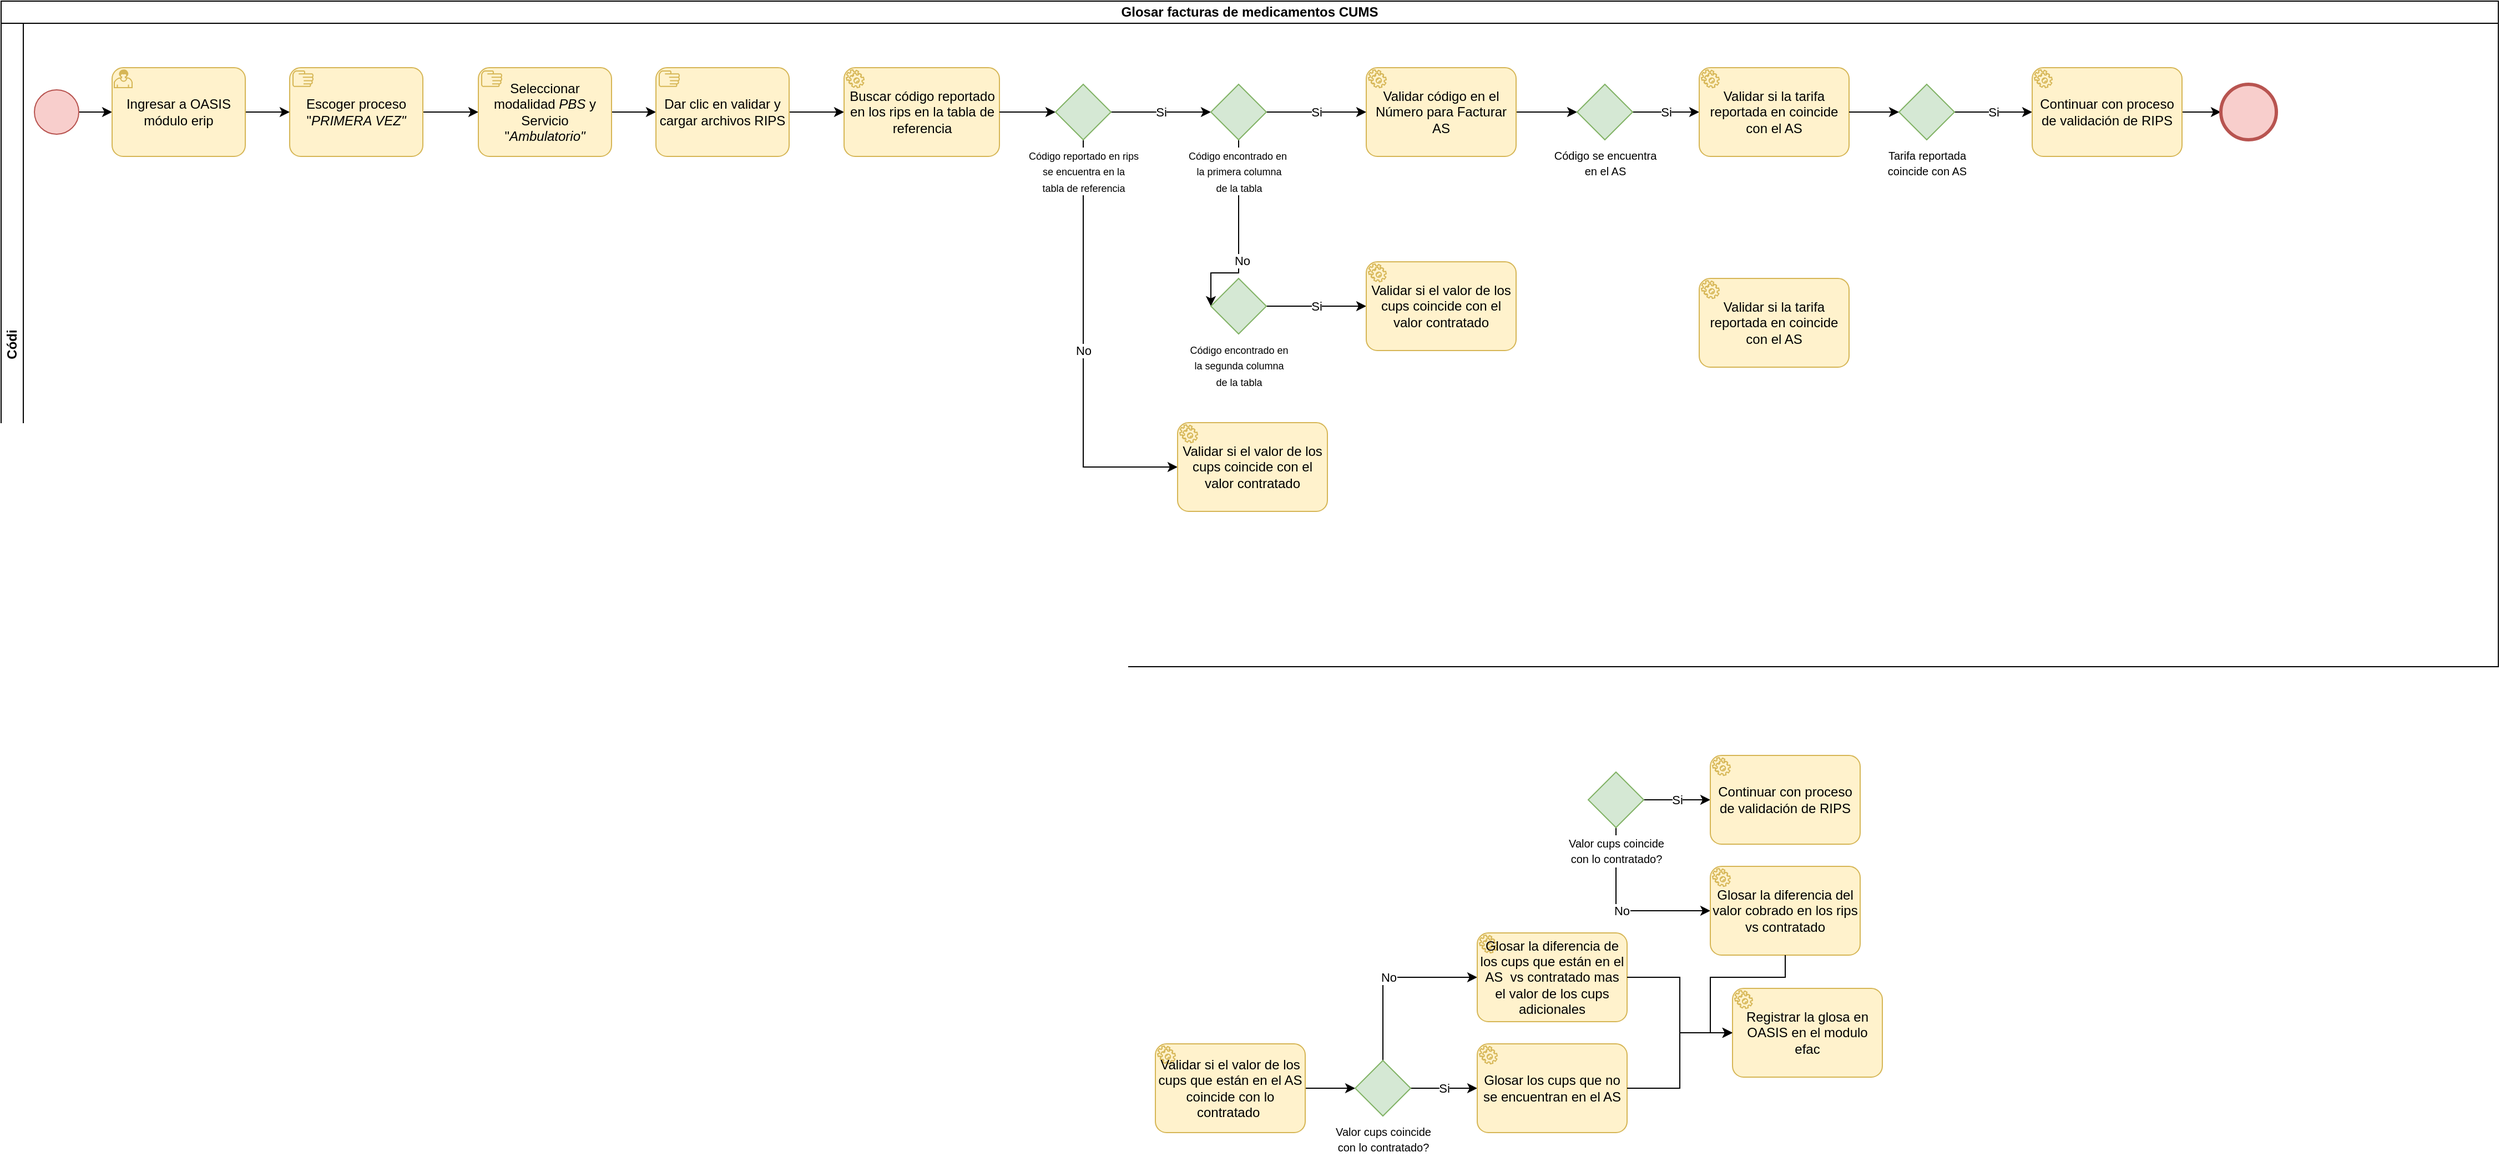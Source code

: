 <mxfile version="21.6.6" type="github">
  <diagram name="Página-1" id="6i_p-R7HKGtbfCE5hA1_">
    <mxGraphModel dx="1434" dy="758" grid="1" gridSize="10" guides="1" tooltips="1" connect="1" arrows="1" fold="1" page="1" pageScale="1" pageWidth="2300" pageHeight="640" math="0" shadow="0">
      <root>
        <mxCell id="0" />
        <mxCell id="1" parent="0" />
        <mxCell id="mdYcMvUlgZSCt1_3ZbtV-1" value="Glosar facturas de medicamentos CUMS" style="swimlane;html=1;childLayout=stackLayout;resizeParent=1;resizeParentMax=0;horizontal=1;startSize=20;horizontalStack=0;whiteSpace=wrap;" vertex="1" parent="1">
          <mxGeometry x="30" y="20" width="2250" height="600" as="geometry" />
        </mxCell>
        <mxCell id="mdYcMvUlgZSCt1_3ZbtV-2" value="Códi" style="swimlane;html=1;startSize=20;horizontal=0;" vertex="1" parent="mdYcMvUlgZSCt1_3ZbtV-1">
          <mxGeometry y="20" width="2250" height="580" as="geometry" />
        </mxCell>
        <mxCell id="mdYcMvUlgZSCt1_3ZbtV-3" style="edgeStyle=orthogonalEdgeStyle;rounded=0;orthogonalLoop=1;jettySize=auto;html=1;entryX=0;entryY=0.5;entryDx=0;entryDy=0;entryPerimeter=0;" edge="1" parent="mdYcMvUlgZSCt1_3ZbtV-2" source="mdYcMvUlgZSCt1_3ZbtV-4" target="mdYcMvUlgZSCt1_3ZbtV-9">
          <mxGeometry relative="1" as="geometry">
            <mxPoint x="100" y="80" as="targetPoint" />
          </mxGeometry>
        </mxCell>
        <mxCell id="mdYcMvUlgZSCt1_3ZbtV-4" value="" style="points=[[0.145,0.145,0],[0.5,0,0],[0.855,0.145,0],[1,0.5,0],[0.855,0.855,0],[0.5,1,0],[0.145,0.855,0],[0,0.5,0]];shape=mxgraph.bpmn.event;html=1;verticalLabelPosition=bottom;labelBackgroundColor=#ffffff;verticalAlign=top;align=center;perimeter=ellipsePerimeter;outlineConnect=0;aspect=fixed;outline=standard;symbol=general;fillColor=#f8cecc;strokeColor=#b85450;" vertex="1" parent="mdYcMvUlgZSCt1_3ZbtV-2">
          <mxGeometry x="30" y="60" width="40" height="40" as="geometry" />
        </mxCell>
        <mxCell id="mdYcMvUlgZSCt1_3ZbtV-5" value="" style="edgeStyle=orthogonalEdgeStyle;rounded=0;orthogonalLoop=1;jettySize=auto;html=1;exitX=1;exitY=0.5;exitDx=0;exitDy=0;exitPerimeter=0;entryX=0;entryY=0.5;entryDx=0;entryDy=0;entryPerimeter=0;" edge="1" parent="mdYcMvUlgZSCt1_3ZbtV-2" source="mdYcMvUlgZSCt1_3ZbtV-10" target="mdYcMvUlgZSCt1_3ZbtV-12">
          <mxGeometry relative="1" as="geometry">
            <mxPoint x="550" y="80" as="sourcePoint" />
          </mxGeometry>
        </mxCell>
        <mxCell id="mdYcMvUlgZSCt1_3ZbtV-6" style="edgeStyle=orthogonalEdgeStyle;rounded=0;orthogonalLoop=1;jettySize=auto;html=1;entryX=0;entryY=0.5;entryDx=0;entryDy=0;entryPerimeter=0;" edge="1" parent="mdYcMvUlgZSCt1_3ZbtV-2" source="mdYcMvUlgZSCt1_3ZbtV-7" target="mdYcMvUlgZSCt1_3ZbtV-10">
          <mxGeometry relative="1" as="geometry" />
        </mxCell>
        <mxCell id="mdYcMvUlgZSCt1_3ZbtV-7" value="Escoger proceso &quot;&lt;i&gt;PRIMERA VEZ&quot;&lt;/i&gt;" style="points=[[0.25,0,0],[0.5,0,0],[0.75,0,0],[1,0.25,0],[1,0.5,0],[1,0.75,0],[0.75,1,0],[0.5,1,0],[0.25,1,0],[0,0.75,0],[0,0.5,0],[0,0.25,0]];shape=mxgraph.bpmn.task;whiteSpace=wrap;rectStyle=rounded;size=10;html=1;container=1;expand=0;collapsible=0;taskMarker=manual;fillColor=#fff2cc;strokeColor=#d6b656;" vertex="1" parent="mdYcMvUlgZSCt1_3ZbtV-2">
          <mxGeometry x="260" y="40" width="120" height="80" as="geometry" />
        </mxCell>
        <mxCell id="mdYcMvUlgZSCt1_3ZbtV-8" style="edgeStyle=orthogonalEdgeStyle;rounded=0;orthogonalLoop=1;jettySize=auto;html=1;" edge="1" parent="mdYcMvUlgZSCt1_3ZbtV-2" source="mdYcMvUlgZSCt1_3ZbtV-9" target="mdYcMvUlgZSCt1_3ZbtV-7">
          <mxGeometry relative="1" as="geometry">
            <mxPoint x="260" y="80" as="targetPoint" />
          </mxGeometry>
        </mxCell>
        <mxCell id="mdYcMvUlgZSCt1_3ZbtV-9" value="Ingresar a OASIS módulo erip" style="points=[[0.25,0,0],[0.5,0,0],[0.75,0,0],[1,0.25,0],[1,0.5,0],[1,0.75,0],[0.75,1,0],[0.5,1,0],[0.25,1,0],[0,0.75,0],[0,0.5,0],[0,0.25,0]];shape=mxgraph.bpmn.task;whiteSpace=wrap;rectStyle=rounded;size=10;html=1;container=1;expand=0;collapsible=0;taskMarker=user;fillColor=#fff2cc;strokeColor=#d6b656;" vertex="1" parent="mdYcMvUlgZSCt1_3ZbtV-2">
          <mxGeometry x="100" y="40" width="120" height="80" as="geometry" />
        </mxCell>
        <mxCell id="mdYcMvUlgZSCt1_3ZbtV-10" value="Seleccionar modalidad &lt;i&gt;PBS &lt;/i&gt;y Servicio &quot;&lt;i&gt;Ambulatorio&quot;&lt;/i&gt;" style="points=[[0.25,0,0],[0.5,0,0],[0.75,0,0],[1,0.25,0],[1,0.5,0],[1,0.75,0],[0.75,1,0],[0.5,1,0],[0.25,1,0],[0,0.75,0],[0,0.5,0],[0,0.25,0]];shape=mxgraph.bpmn.task;whiteSpace=wrap;rectStyle=rounded;size=10;html=1;container=1;expand=0;collapsible=0;taskMarker=manual;fillColor=#fff2cc;strokeColor=#d6b656;" vertex="1" parent="mdYcMvUlgZSCt1_3ZbtV-2">
          <mxGeometry x="430" y="40" width="120" height="80" as="geometry" />
        </mxCell>
        <mxCell id="mdYcMvUlgZSCt1_3ZbtV-11" style="edgeStyle=orthogonalEdgeStyle;rounded=0;orthogonalLoop=1;jettySize=auto;html=1;entryX=0;entryY=0.5;entryDx=0;entryDy=0;entryPerimeter=0;" edge="1" parent="mdYcMvUlgZSCt1_3ZbtV-2" source="mdYcMvUlgZSCt1_3ZbtV-12" target="mdYcMvUlgZSCt1_3ZbtV-14">
          <mxGeometry relative="1" as="geometry" />
        </mxCell>
        <mxCell id="mdYcMvUlgZSCt1_3ZbtV-12" value="Dar clic en validar y cargar archivos RIPS" style="points=[[0.25,0,0],[0.5,0,0],[0.75,0,0],[1,0.25,0],[1,0.5,0],[1,0.75,0],[0.75,1,0],[0.5,1,0],[0.25,1,0],[0,0.75,0],[0,0.5,0],[0,0.25,0]];shape=mxgraph.bpmn.task;whiteSpace=wrap;rectStyle=rounded;size=10;html=1;container=1;expand=0;collapsible=0;taskMarker=manual;fillColor=#fff2cc;strokeColor=#d6b656;" vertex="1" parent="mdYcMvUlgZSCt1_3ZbtV-2">
          <mxGeometry x="590" y="40" width="120" height="80" as="geometry" />
        </mxCell>
        <mxCell id="mdYcMvUlgZSCt1_3ZbtV-13" value="Si" style="edgeStyle=orthogonalEdgeStyle;rounded=0;orthogonalLoop=1;jettySize=auto;html=1;entryX=0;entryY=0.5;entryDx=0;entryDy=0;entryPerimeter=0;exitX=1;exitY=0.5;exitDx=0;exitDy=0;exitPerimeter=0;" edge="1" parent="mdYcMvUlgZSCt1_3ZbtV-2" source="mdYcMvUlgZSCt1_3ZbtV-44" target="mdYcMvUlgZSCt1_3ZbtV-40">
          <mxGeometry relative="1" as="geometry">
            <mxPoint x="990" y="-80" as="sourcePoint" />
            <mxPoint x="940" y="80" as="targetPoint" />
          </mxGeometry>
        </mxCell>
        <mxCell id="mdYcMvUlgZSCt1_3ZbtV-14" value="Buscar código reportado en los rips en la tabla de referencia" style="points=[[0.25,0,0],[0.5,0,0],[0.75,0,0],[1,0.25,0],[1,0.5,0],[1,0.75,0],[0.75,1,0],[0.5,1,0],[0.25,1,0],[0,0.75,0],[0,0.5,0],[0,0.25,0]];shape=mxgraph.bpmn.task;whiteSpace=wrap;rectStyle=rounded;size=10;html=1;container=1;expand=0;collapsible=0;taskMarker=service;fillColor=#fff2cc;strokeColor=#d6b656;" vertex="1" parent="mdYcMvUlgZSCt1_3ZbtV-2">
          <mxGeometry x="759.5" y="40" width="140" height="80" as="geometry" />
        </mxCell>
        <mxCell id="mdYcMvUlgZSCt1_3ZbtV-53" style="edgeStyle=orthogonalEdgeStyle;rounded=0;orthogonalLoop=1;jettySize=auto;html=1;" edge="1" parent="mdYcMvUlgZSCt1_3ZbtV-2" source="mdYcMvUlgZSCt1_3ZbtV-16" target="mdYcMvUlgZSCt1_3ZbtV-52">
          <mxGeometry relative="1" as="geometry" />
        </mxCell>
        <mxCell id="mdYcMvUlgZSCt1_3ZbtV-16" value="Validar código en el Número para Facturar AS" style="points=[[0.25,0,0],[0.5,0,0],[0.75,0,0],[1,0.25,0],[1,0.5,0],[1,0.75,0],[0.75,1,0],[0.5,1,0],[0.25,1,0],[0,0.75,0],[0,0.5,0],[0,0.25,0]];shape=mxgraph.bpmn.task;whiteSpace=wrap;rectStyle=rounded;size=10;html=1;container=1;expand=0;collapsible=0;taskMarker=service;fillColor=#fff2cc;strokeColor=#d6b656;" vertex="1" parent="mdYcMvUlgZSCt1_3ZbtV-2">
          <mxGeometry x="1230" y="40" width="135" height="80" as="geometry" />
        </mxCell>
        <mxCell id="mdYcMvUlgZSCt1_3ZbtV-31" value="Si" style="edgeStyle=orthogonalEdgeStyle;rounded=0;orthogonalLoop=1;jettySize=auto;html=1;" edge="1" parent="mdYcMvUlgZSCt1_3ZbtV-2" source="mdYcMvUlgZSCt1_3ZbtV-33" target="mdYcMvUlgZSCt1_3ZbtV-34">
          <mxGeometry relative="1" as="geometry">
            <mxPoint x="1540" y="700" as="targetPoint" />
          </mxGeometry>
        </mxCell>
        <mxCell id="mdYcMvUlgZSCt1_3ZbtV-32" value="No" style="edgeStyle=orthogonalEdgeStyle;rounded=0;orthogonalLoop=1;jettySize=auto;html=1;entryX=0;entryY=0.5;entryDx=0;entryDy=0;entryPerimeter=0;" edge="1" parent="mdYcMvUlgZSCt1_3ZbtV-2" source="mdYcMvUlgZSCt1_3ZbtV-33" target="mdYcMvUlgZSCt1_3ZbtV-36">
          <mxGeometry relative="1" as="geometry">
            <mxPoint x="1455" y="810" as="targetPoint" />
            <Array as="points">
              <mxPoint x="1455" y="800" />
            </Array>
          </mxGeometry>
        </mxCell>
        <mxCell id="mdYcMvUlgZSCt1_3ZbtV-33" value="&lt;font style=&quot;font-size: 10px;&quot;&gt;Valor cups coincide&lt;br&gt;con lo contratado?&lt;/font&gt;" style="points=[[0.25,0.25,0],[0.5,0,0],[0.75,0.25,0],[1,0.5,0],[0.75,0.75,0],[0.5,1,0],[0.25,0.75,0],[0,0.5,0]];shape=mxgraph.bpmn.gateway2;html=1;verticalLabelPosition=bottom;labelBackgroundColor=#ffffff;verticalAlign=top;align=center;perimeter=rhombusPerimeter;outlineConnect=0;outline=none;symbol=none;fillColor=#d5e8d4;strokeColor=#82b366;" vertex="1" parent="mdYcMvUlgZSCt1_3ZbtV-2">
          <mxGeometry x="1430" y="675" width="50" height="50" as="geometry" />
        </mxCell>
        <mxCell id="mdYcMvUlgZSCt1_3ZbtV-34" value="Continuar con proceso de validación de RIPS" style="points=[[0.25,0,0],[0.5,0,0],[0.75,0,0],[1,0.25,0],[1,0.5,0],[1,0.75,0],[0.75,1,0],[0.5,1,0],[0.25,1,0],[0,0.75,0],[0,0.5,0],[0,0.25,0]];shape=mxgraph.bpmn.task;whiteSpace=wrap;rectStyle=rounded;size=10;html=1;container=1;expand=0;collapsible=0;taskMarker=service;fillColor=#fff2cc;strokeColor=#d6b656;" vertex="1" parent="mdYcMvUlgZSCt1_3ZbtV-2">
          <mxGeometry x="1540" y="660" width="135" height="80" as="geometry" />
        </mxCell>
        <mxCell id="mdYcMvUlgZSCt1_3ZbtV-36" value="Glosar la diferencia del valor cobrado en los rips vs contratado" style="points=[[0.25,0,0],[0.5,0,0],[0.75,0,0],[1,0.25,0],[1,0.5,0],[1,0.75,0],[0.75,1,0],[0.5,1,0],[0.25,1,0],[0,0.75,0],[0,0.5,0],[0,0.25,0]];shape=mxgraph.bpmn.task;whiteSpace=wrap;rectStyle=rounded;size=10;html=1;container=1;expand=0;collapsible=0;taskMarker=service;fillColor=#fff2cc;strokeColor=#d6b656;" vertex="1" parent="mdYcMvUlgZSCt1_3ZbtV-2">
          <mxGeometry x="1540" y="760" width="135" height="80" as="geometry" />
        </mxCell>
        <mxCell id="mdYcMvUlgZSCt1_3ZbtV-41" value="Si" style="edgeStyle=orthogonalEdgeStyle;rounded=0;orthogonalLoop=1;jettySize=auto;html=1;entryX=0;entryY=0.5;entryDx=0;entryDy=0;entryPerimeter=0;" edge="1" parent="mdYcMvUlgZSCt1_3ZbtV-2" source="mdYcMvUlgZSCt1_3ZbtV-40" target="mdYcMvUlgZSCt1_3ZbtV-16">
          <mxGeometry relative="1" as="geometry" />
        </mxCell>
        <mxCell id="mdYcMvUlgZSCt1_3ZbtV-45" style="edgeStyle=orthogonalEdgeStyle;rounded=0;orthogonalLoop=1;jettySize=auto;html=1;entryX=0;entryY=0.5;entryDx=0;entryDy=0;entryPerimeter=0;" edge="1" parent="mdYcMvUlgZSCt1_3ZbtV-2" source="mdYcMvUlgZSCt1_3ZbtV-40" target="mdYcMvUlgZSCt1_3ZbtV-47">
          <mxGeometry relative="1" as="geometry">
            <mxPoint x="1135" y="240" as="targetPoint" />
            <Array as="points">
              <mxPoint x="1115" y="225" />
            </Array>
          </mxGeometry>
        </mxCell>
        <mxCell id="mdYcMvUlgZSCt1_3ZbtV-46" value="No" style="edgeLabel;html=1;align=center;verticalAlign=middle;resizable=0;points=[];" vertex="1" connectable="0" parent="mdYcMvUlgZSCt1_3ZbtV-45">
          <mxGeometry x="0.247" y="3" relative="1" as="geometry">
            <mxPoint as="offset" />
          </mxGeometry>
        </mxCell>
        <mxCell id="mdYcMvUlgZSCt1_3ZbtV-40" value="&lt;font style=&quot;font-size: 9px;&quot;&gt;Código encontrado en&amp;nbsp;&lt;br&gt;la primera columna&lt;br&gt;de la tabla&lt;/font&gt;" style="points=[[0.25,0.25,0],[0.5,0,0],[0.75,0.25,0],[1,0.5,0],[0.75,0.75,0],[0.5,1,0],[0.25,0.75,0],[0,0.5,0]];shape=mxgraph.bpmn.gateway2;html=1;verticalLabelPosition=bottom;labelBackgroundColor=#ffffff;verticalAlign=top;align=center;perimeter=rhombusPerimeter;outlineConnect=0;outline=none;symbol=none;fillColor=#d5e8d4;strokeColor=#82b366;" vertex="1" parent="mdYcMvUlgZSCt1_3ZbtV-2">
          <mxGeometry x="1090" y="55" width="50" height="50" as="geometry" />
        </mxCell>
        <mxCell id="mdYcMvUlgZSCt1_3ZbtV-43" value="" style="edgeStyle=orthogonalEdgeStyle;rounded=0;orthogonalLoop=1;jettySize=auto;html=1;entryX=0;entryY=0.5;entryDx=0;entryDy=0;entryPerimeter=0;" edge="1" parent="mdYcMvUlgZSCt1_3ZbtV-2" source="mdYcMvUlgZSCt1_3ZbtV-14" target="mdYcMvUlgZSCt1_3ZbtV-44">
          <mxGeometry relative="1" as="geometry">
            <mxPoint x="930" y="120" as="sourcePoint" />
            <mxPoint x="950" y="80" as="targetPoint" />
          </mxGeometry>
        </mxCell>
        <mxCell id="mdYcMvUlgZSCt1_3ZbtV-48" value="No" style="edgeStyle=orthogonalEdgeStyle;rounded=0;orthogonalLoop=1;jettySize=auto;html=1;entryX=0;entryY=0.5;entryDx=0;entryDy=0;entryPerimeter=0;" edge="1" parent="mdYcMvUlgZSCt1_3ZbtV-2" source="mdYcMvUlgZSCt1_3ZbtV-44" target="mdYcMvUlgZSCt1_3ZbtV-49">
          <mxGeometry relative="1" as="geometry">
            <mxPoint x="975" y="290" as="targetPoint" />
            <Array as="points">
              <mxPoint x="975" y="400" />
            </Array>
          </mxGeometry>
        </mxCell>
        <mxCell id="mdYcMvUlgZSCt1_3ZbtV-44" value="&lt;font style=&quot;font-size: 9px;&quot;&gt;Código reportado en rips&lt;br&gt;&lt;font style=&quot;&quot;&gt;se encuentra en la&lt;br&gt;tabla de referencia&lt;/font&gt;&lt;/font&gt;" style="points=[[0.25,0.25,0],[0.5,0,0],[0.75,0.25,0],[1,0.5,0],[0.75,0.75,0],[0.5,1,0],[0.25,0.75,0],[0,0.5,0]];shape=mxgraph.bpmn.gateway2;html=1;verticalLabelPosition=bottom;labelBackgroundColor=#ffffff;verticalAlign=top;align=center;perimeter=rhombusPerimeter;outlineConnect=0;outline=none;symbol=none;fillColor=#d5e8d4;strokeColor=#82b366;" vertex="1" parent="mdYcMvUlgZSCt1_3ZbtV-2">
          <mxGeometry x="950" y="55" width="50" height="50" as="geometry" />
        </mxCell>
        <mxCell id="mdYcMvUlgZSCt1_3ZbtV-50" value="Si" style="edgeStyle=orthogonalEdgeStyle;rounded=0;orthogonalLoop=1;jettySize=auto;html=1;" edge="1" parent="mdYcMvUlgZSCt1_3ZbtV-2" source="mdYcMvUlgZSCt1_3ZbtV-47" target="mdYcMvUlgZSCt1_3ZbtV-51">
          <mxGeometry relative="1" as="geometry">
            <mxPoint x="1380" y="225" as="targetPoint" />
          </mxGeometry>
        </mxCell>
        <mxCell id="mdYcMvUlgZSCt1_3ZbtV-47" value="&lt;font style=&quot;font-size: 9px;&quot;&gt;Código encontrado en&lt;br&gt;la segunda columna&lt;br&gt;de la tabla&lt;/font&gt;" style="points=[[0.25,0.25,0],[0.5,0,0],[0.75,0.25,0],[1,0.5,0],[0.75,0.75,0],[0.5,1,0],[0.25,0.75,0],[0,0.5,0]];shape=mxgraph.bpmn.gateway2;html=1;verticalLabelPosition=bottom;labelBackgroundColor=#ffffff;verticalAlign=top;align=center;perimeter=rhombusPerimeter;outlineConnect=0;outline=none;symbol=none;fillColor=#d5e8d4;strokeColor=#82b366;" vertex="1" parent="mdYcMvUlgZSCt1_3ZbtV-2">
          <mxGeometry x="1090" y="230" width="50" height="50" as="geometry" />
        </mxCell>
        <mxCell id="mdYcMvUlgZSCt1_3ZbtV-49" value="Validar si el valor de los cups coincide con el valor contratado" style="points=[[0.25,0,0],[0.5,0,0],[0.75,0,0],[1,0.25,0],[1,0.5,0],[1,0.75,0],[0.75,1,0],[0.5,1,0],[0.25,1,0],[0,0.75,0],[0,0.5,0],[0,0.25,0]];shape=mxgraph.bpmn.task;whiteSpace=wrap;rectStyle=rounded;size=10;html=1;container=1;expand=0;collapsible=0;taskMarker=service;fillColor=#fff2cc;strokeColor=#d6b656;" vertex="1" parent="mdYcMvUlgZSCt1_3ZbtV-2">
          <mxGeometry x="1060" y="360" width="135" height="80" as="geometry" />
        </mxCell>
        <mxCell id="mdYcMvUlgZSCt1_3ZbtV-51" value="Validar si el valor de los cups coincide con el valor contratado" style="points=[[0.25,0,0],[0.5,0,0],[0.75,0,0],[1,0.25,0],[1,0.5,0],[1,0.75,0],[0.75,1,0],[0.5,1,0],[0.25,1,0],[0,0.75,0],[0,0.5,0],[0,0.25,0]];shape=mxgraph.bpmn.task;whiteSpace=wrap;rectStyle=rounded;size=10;html=1;container=1;expand=0;collapsible=0;taskMarker=service;fillColor=#fff2cc;strokeColor=#d6b656;" vertex="1" parent="mdYcMvUlgZSCt1_3ZbtV-2">
          <mxGeometry x="1230" y="215" width="135" height="80" as="geometry" />
        </mxCell>
        <mxCell id="mdYcMvUlgZSCt1_3ZbtV-55" value="Si" style="edgeStyle=orthogonalEdgeStyle;rounded=0;orthogonalLoop=1;jettySize=auto;html=1;" edge="1" parent="mdYcMvUlgZSCt1_3ZbtV-2" source="mdYcMvUlgZSCt1_3ZbtV-52" target="mdYcMvUlgZSCt1_3ZbtV-54">
          <mxGeometry relative="1" as="geometry" />
        </mxCell>
        <mxCell id="mdYcMvUlgZSCt1_3ZbtV-52" value="&lt;font size=&quot;1&quot;&gt;Código se encuentra&lt;br&gt;en el AS&lt;br&gt;&lt;/font&gt;" style="points=[[0.25,0.25,0],[0.5,0,0],[0.75,0.25,0],[1,0.5,0],[0.75,0.75,0],[0.5,1,0],[0.25,0.75,0],[0,0.5,0]];shape=mxgraph.bpmn.gateway2;html=1;verticalLabelPosition=bottom;labelBackgroundColor=#ffffff;verticalAlign=top;align=center;perimeter=rhombusPerimeter;outlineConnect=0;outline=none;symbol=none;fillColor=#d5e8d4;strokeColor=#82b366;" vertex="1" parent="mdYcMvUlgZSCt1_3ZbtV-2">
          <mxGeometry x="1420" y="55" width="50" height="50" as="geometry" />
        </mxCell>
        <mxCell id="mdYcMvUlgZSCt1_3ZbtV-54" value="Validar si la tarifa reportada en coincide con el AS" style="points=[[0.25,0,0],[0.5,0,0],[0.75,0,0],[1,0.25,0],[1,0.5,0],[1,0.75,0],[0.75,1,0],[0.5,1,0],[0.25,1,0],[0,0.75,0],[0,0.5,0],[0,0.25,0]];shape=mxgraph.bpmn.task;whiteSpace=wrap;rectStyle=rounded;size=10;html=1;container=1;expand=0;collapsible=0;taskMarker=service;fillColor=#fff2cc;strokeColor=#d6b656;" vertex="1" parent="mdYcMvUlgZSCt1_3ZbtV-2">
          <mxGeometry x="1530" y="40" width="135" height="80" as="geometry" />
        </mxCell>
        <mxCell id="mdYcMvUlgZSCt1_3ZbtV-56" value="Validar si la tarifa reportada en coincide con el AS" style="points=[[0.25,0,0],[0.5,0,0],[0.75,0,0],[1,0.25,0],[1,0.5,0],[1,0.75,0],[0.75,1,0],[0.5,1,0],[0.25,1,0],[0,0.75,0],[0,0.5,0],[0,0.25,0]];shape=mxgraph.bpmn.task;whiteSpace=wrap;rectStyle=rounded;size=10;html=1;container=1;expand=0;collapsible=0;taskMarker=service;fillColor=#fff2cc;strokeColor=#d6b656;" vertex="1" parent="mdYcMvUlgZSCt1_3ZbtV-2">
          <mxGeometry x="1530" y="230" width="135" height="80" as="geometry" />
        </mxCell>
        <mxCell id="mdYcMvUlgZSCt1_3ZbtV-60" value="Si" style="edgeStyle=orthogonalEdgeStyle;rounded=0;orthogonalLoop=1;jettySize=auto;html=1;entryX=0;entryY=0.5;entryDx=0;entryDy=0;entryPerimeter=0;" edge="1" parent="mdYcMvUlgZSCt1_3ZbtV-2" source="mdYcMvUlgZSCt1_3ZbtV-58" target="mdYcMvUlgZSCt1_3ZbtV-61">
          <mxGeometry relative="1" as="geometry">
            <mxPoint x="1810" y="80" as="targetPoint" />
          </mxGeometry>
        </mxCell>
        <mxCell id="mdYcMvUlgZSCt1_3ZbtV-58" value="&lt;font size=&quot;1&quot;&gt;Tarifa reportada&lt;br&gt;coincide con AS&lt;br&gt;&lt;/font&gt;" style="points=[[0.25,0.25,0],[0.5,0,0],[0.75,0.25,0],[1,0.5,0],[0.75,0.75,0],[0.5,1,0],[0.25,0.75,0],[0,0.5,0]];shape=mxgraph.bpmn.gateway2;html=1;verticalLabelPosition=bottom;labelBackgroundColor=#ffffff;verticalAlign=top;align=center;perimeter=rhombusPerimeter;outlineConnect=0;outline=none;symbol=none;fillColor=#d5e8d4;strokeColor=#82b366;" vertex="1" parent="mdYcMvUlgZSCt1_3ZbtV-2">
          <mxGeometry x="1710" y="55" width="50" height="50" as="geometry" />
        </mxCell>
        <mxCell id="mdYcMvUlgZSCt1_3ZbtV-59" value="" style="edgeStyle=orthogonalEdgeStyle;rounded=0;orthogonalLoop=1;jettySize=auto;html=1;" edge="1" parent="mdYcMvUlgZSCt1_3ZbtV-2" source="mdYcMvUlgZSCt1_3ZbtV-54" target="mdYcMvUlgZSCt1_3ZbtV-58">
          <mxGeometry relative="1" as="geometry">
            <mxPoint x="1760" y="120" as="targetPoint" />
            <mxPoint x="1695" y="120" as="sourcePoint" />
          </mxGeometry>
        </mxCell>
        <mxCell id="mdYcMvUlgZSCt1_3ZbtV-64" style="edgeStyle=orthogonalEdgeStyle;rounded=0;orthogonalLoop=1;jettySize=auto;html=1;entryX=0;entryY=0.5;entryDx=0;entryDy=0;entryPerimeter=0;" edge="1" parent="mdYcMvUlgZSCt1_3ZbtV-2" source="mdYcMvUlgZSCt1_3ZbtV-61" target="mdYcMvUlgZSCt1_3ZbtV-63">
          <mxGeometry relative="1" as="geometry" />
        </mxCell>
        <mxCell id="mdYcMvUlgZSCt1_3ZbtV-61" value="Continuar con proceso de validación de RIPS" style="points=[[0.25,0,0],[0.5,0,0],[0.75,0,0],[1,0.25,0],[1,0.5,0],[1,0.75,0],[0.75,1,0],[0.5,1,0],[0.25,1,0],[0,0.75,0],[0,0.5,0],[0,0.25,0]];shape=mxgraph.bpmn.task;whiteSpace=wrap;rectStyle=rounded;size=10;html=1;container=1;expand=0;collapsible=0;taskMarker=service;fillColor=#fff2cc;strokeColor=#d6b656;" vertex="1" parent="mdYcMvUlgZSCt1_3ZbtV-2">
          <mxGeometry x="1830" y="40" width="135" height="80" as="geometry" />
        </mxCell>
        <mxCell id="mdYcMvUlgZSCt1_3ZbtV-63" value="" style="points=[[0.145,0.145,0],[0.5,0,0],[0.855,0.145,0],[1,0.5,0],[0.855,0.855,0],[0.5,1,0],[0.145,0.855,0],[0,0.5,0]];shape=mxgraph.bpmn.event;html=1;verticalLabelPosition=bottom;labelBackgroundColor=#ffffff;verticalAlign=top;align=center;perimeter=ellipsePerimeter;outlineConnect=0;aspect=fixed;outline=end;symbol=terminate2;fillColor=#f8cecc;strokeColor=#b85450;" vertex="1" parent="mdYcMvUlgZSCt1_3ZbtV-2">
          <mxGeometry x="2000" y="55" width="50" height="50" as="geometry" />
        </mxCell>
        <mxCell id="mdYcMvUlgZSCt1_3ZbtV-21" style="edgeStyle=orthogonalEdgeStyle;rounded=0;orthogonalLoop=1;jettySize=auto;html=1;entryX=0;entryY=0.5;entryDx=0;entryDy=0;entryPerimeter=0;" edge="1" parent="1" source="mdYcMvUlgZSCt1_3ZbtV-22" target="mdYcMvUlgZSCt1_3ZbtV-25">
          <mxGeometry relative="1" as="geometry">
            <mxPoint x="1250" y="970" as="targetPoint" />
          </mxGeometry>
        </mxCell>
        <mxCell id="mdYcMvUlgZSCt1_3ZbtV-22" value="Validar si el valor de los cups que están en el AS coincide con lo contratado&amp;nbsp;" style="points=[[0.25,0,0],[0.5,0,0],[0.75,0,0],[1,0.25,0],[1,0.5,0],[1,0.75,0],[0.75,1,0],[0.5,1,0],[0.25,1,0],[0,0.75,0],[0,0.5,0],[0,0.25,0]];shape=mxgraph.bpmn.task;whiteSpace=wrap;rectStyle=rounded;size=10;html=1;container=1;expand=0;collapsible=0;taskMarker=service;fillColor=#fff2cc;strokeColor=#d6b656;" vertex="1" parent="1">
          <mxGeometry x="1070" y="960" width="135" height="80" as="geometry" />
        </mxCell>
        <mxCell id="mdYcMvUlgZSCt1_3ZbtV-23" value="Si" style="edgeStyle=orthogonalEdgeStyle;rounded=0;orthogonalLoop=1;jettySize=auto;html=1;entryX=0;entryY=0.5;entryDx=0;entryDy=0;entryPerimeter=0;" edge="1" parent="1" source="mdYcMvUlgZSCt1_3ZbtV-25" target="mdYcMvUlgZSCt1_3ZbtV-27">
          <mxGeometry relative="1" as="geometry">
            <mxPoint x="1360" y="970" as="targetPoint" />
          </mxGeometry>
        </mxCell>
        <mxCell id="mdYcMvUlgZSCt1_3ZbtV-24" value="No" style="edgeStyle=orthogonalEdgeStyle;rounded=0;orthogonalLoop=1;jettySize=auto;html=1;entryX=0;entryY=0.5;entryDx=0;entryDy=0;entryPerimeter=0;" edge="1" parent="1" source="mdYcMvUlgZSCt1_3ZbtV-25" target="mdYcMvUlgZSCt1_3ZbtV-29">
          <mxGeometry relative="1" as="geometry">
            <mxPoint x="1275" y="860" as="targetPoint" />
            <Array as="points">
              <mxPoint x="1275" y="900" />
            </Array>
          </mxGeometry>
        </mxCell>
        <mxCell id="mdYcMvUlgZSCt1_3ZbtV-25" value="&lt;font style=&quot;font-size: 10px;&quot;&gt;Valor cups coincide&lt;br&gt;con lo contratado?&lt;/font&gt;" style="points=[[0.25,0.25,0],[0.5,0,0],[0.75,0.25,0],[1,0.5,0],[0.75,0.75,0],[0.5,1,0],[0.25,0.75,0],[0,0.5,0]];shape=mxgraph.bpmn.gateway2;html=1;verticalLabelPosition=bottom;labelBackgroundColor=#ffffff;verticalAlign=top;align=center;perimeter=rhombusPerimeter;outlineConnect=0;outline=none;symbol=none;fillColor=#d5e8d4;strokeColor=#82b366;" vertex="1" parent="1">
          <mxGeometry x="1250" y="975" width="50" height="50" as="geometry" />
        </mxCell>
        <mxCell id="mdYcMvUlgZSCt1_3ZbtV-27" value="Glosar los cups que no se encuentran en el AS" style="points=[[0.25,0,0],[0.5,0,0],[0.75,0,0],[1,0.25,0],[1,0.5,0],[1,0.75,0],[0.75,1,0],[0.5,1,0],[0.25,1,0],[0,0.75,0],[0,0.5,0],[0,0.25,0]];shape=mxgraph.bpmn.task;whiteSpace=wrap;rectStyle=rounded;size=10;html=1;container=1;expand=0;collapsible=0;taskMarker=service;fillColor=#fff2cc;strokeColor=#d6b656;" vertex="1" parent="1">
          <mxGeometry x="1360" y="960" width="135" height="80" as="geometry" />
        </mxCell>
        <mxCell id="mdYcMvUlgZSCt1_3ZbtV-29" value="Glosar la diferencia de los cups que están en el AS&amp;nbsp; vs contratado mas el valor de los cups adicionales" style="points=[[0.25,0,0],[0.5,0,0],[0.75,0,0],[1,0.25,0],[1,0.5,0],[1,0.75,0],[0.75,1,0],[0.5,1,0],[0.25,1,0],[0,0.75,0],[0,0.5,0],[0,0.25,0]];shape=mxgraph.bpmn.task;whiteSpace=wrap;rectStyle=rounded;size=10;html=1;container=1;expand=0;collapsible=0;taskMarker=service;fillColor=#fff2cc;strokeColor=#d6b656;" vertex="1" parent="1">
          <mxGeometry x="1360" y="860" width="135" height="80" as="geometry" />
        </mxCell>
        <mxCell id="mdYcMvUlgZSCt1_3ZbtV-26" style="edgeStyle=orthogonalEdgeStyle;rounded=0;orthogonalLoop=1;jettySize=auto;html=1;entryX=0;entryY=0.5;entryDx=0;entryDy=0;entryPerimeter=0;" edge="1" parent="1" source="mdYcMvUlgZSCt1_3ZbtV-27" target="mdYcMvUlgZSCt1_3ZbtV-30">
          <mxGeometry relative="1" as="geometry" />
        </mxCell>
        <mxCell id="mdYcMvUlgZSCt1_3ZbtV-28" style="edgeStyle=orthogonalEdgeStyle;rounded=0;orthogonalLoop=1;jettySize=auto;html=1;entryX=0;entryY=0.5;entryDx=0;entryDy=0;entryPerimeter=0;" edge="1" parent="1" source="mdYcMvUlgZSCt1_3ZbtV-29" target="mdYcMvUlgZSCt1_3ZbtV-30">
          <mxGeometry relative="1" as="geometry" />
        </mxCell>
        <mxCell id="mdYcMvUlgZSCt1_3ZbtV-30" value="Registrar la glosa en OASIS en el modulo efac" style="points=[[0.25,0,0],[0.5,0,0],[0.75,0,0],[1,0.25,0],[1,0.5,0],[1,0.75,0],[0.75,1,0],[0.5,1,0],[0.25,1,0],[0,0.75,0],[0,0.5,0],[0,0.25,0]];shape=mxgraph.bpmn.task;whiteSpace=wrap;rectStyle=rounded;size=10;html=1;container=1;expand=0;collapsible=0;taskMarker=service;fillColor=#fff2cc;strokeColor=#d6b656;" vertex="1" parent="1">
          <mxGeometry x="1590" y="910" width="135" height="80" as="geometry" />
        </mxCell>
        <mxCell id="mdYcMvUlgZSCt1_3ZbtV-35" style="edgeStyle=orthogonalEdgeStyle;rounded=0;orthogonalLoop=1;jettySize=auto;html=1;entryX=0;entryY=0.5;entryDx=0;entryDy=0;entryPerimeter=0;" edge="1" parent="1" source="mdYcMvUlgZSCt1_3ZbtV-36" target="mdYcMvUlgZSCt1_3ZbtV-30">
          <mxGeometry relative="1" as="geometry" />
        </mxCell>
      </root>
    </mxGraphModel>
  </diagram>
</mxfile>
